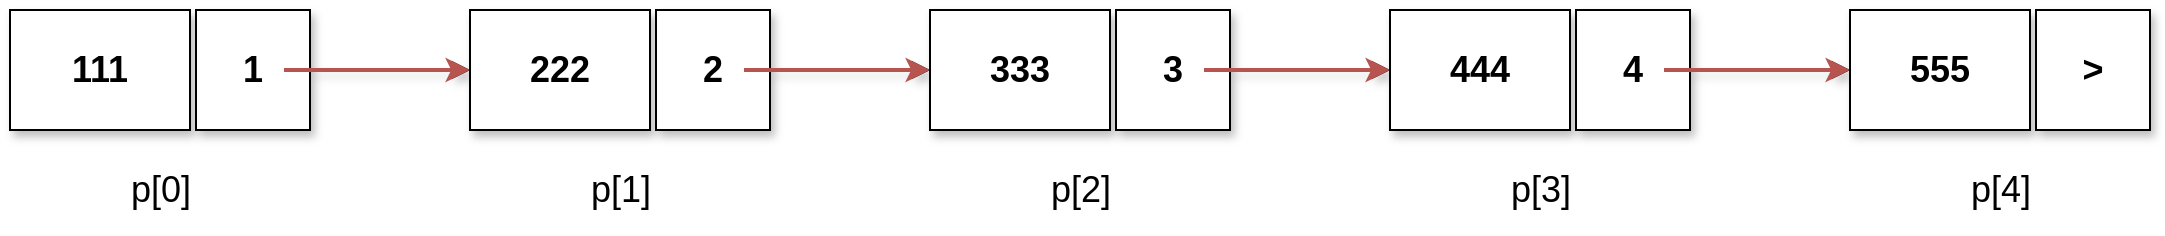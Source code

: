 <mxfile version="14.1.5" type="device"><diagram id="q3eJ2jmK1gxnIk0actyJ" name="第 1 页"><mxGraphModel dx="1694" dy="1173" grid="1" gridSize="10" guides="1" tooltips="1" connect="1" arrows="1" fold="1" page="1" pageScale="1" pageWidth="827" pageHeight="1169" math="0" shadow="0"><root><mxCell id="0"/><mxCell id="1" parent="0"/><mxCell id="T37QbzLmSabiiNlaRVuc-1" value="111" style="rounded=0;whiteSpace=wrap;html=1;fontStyle=1;fontSize=18;shadow=1;" vertex="1" parent="1"><mxGeometry x="10" y="340" width="90" height="60" as="geometry"/></mxCell><mxCell id="T37QbzLmSabiiNlaRVuc-2" value="1" style="rounded=0;whiteSpace=wrap;html=1;fontStyle=1;fontSize=18;shadow=1;" vertex="1" parent="1"><mxGeometry x="103" y="340" width="57" height="60" as="geometry"/></mxCell><mxCell id="T37QbzLmSabiiNlaRVuc-3" value="p[0]" style="text;html=1;align=center;verticalAlign=middle;resizable=0;points=[];autosize=1;fontSize=18;shadow=1;" vertex="1" parent="1"><mxGeometry x="60" y="415" width="50" height="30" as="geometry"/></mxCell><mxCell id="T37QbzLmSabiiNlaRVuc-4" value="" style="endArrow=classic;html=1;fontSize=18;shadow=1;" edge="1" parent="1" source="T37QbzLmSabiiNlaRVuc-2"><mxGeometry width="50" height="50" relative="1" as="geometry"><mxPoint x="220" y="520" as="sourcePoint"/><mxPoint x="240" y="370" as="targetPoint"/></mxGeometry></mxCell><mxCell id="T37QbzLmSabiiNlaRVuc-5" value="" style="endArrow=classic;html=1;fontSize=18;exitX=0.772;exitY=0.5;exitDx=0;exitDy=0;exitPerimeter=0;fillColor=#f8cecc;strokeColor=#b85450;strokeWidth=2;shadow=0;" edge="1" parent="1" source="T37QbzLmSabiiNlaRVuc-2"><mxGeometry width="50" height="50" relative="1" as="geometry"><mxPoint x="220" y="520" as="sourcePoint"/><mxPoint x="240" y="370" as="targetPoint"/></mxGeometry></mxCell><mxCell id="T37QbzLmSabiiNlaRVuc-6" value="222" style="rounded=0;whiteSpace=wrap;html=1;fontStyle=1;fontSize=18;shadow=1;" vertex="1" parent="1"><mxGeometry x="240" y="340" width="90" height="60" as="geometry"/></mxCell><mxCell id="T37QbzLmSabiiNlaRVuc-7" value="2" style="rounded=0;whiteSpace=wrap;html=1;fontStyle=1;fontSize=18;shadow=1;" vertex="1" parent="1"><mxGeometry x="333" y="340" width="57" height="60" as="geometry"/></mxCell><mxCell id="T37QbzLmSabiiNlaRVuc-8" value="p[1]" style="text;html=1;align=center;verticalAlign=middle;resizable=0;points=[];autosize=1;fontSize=18;shadow=1;" vertex="1" parent="1"><mxGeometry x="290" y="415" width="50" height="30" as="geometry"/></mxCell><mxCell id="T37QbzLmSabiiNlaRVuc-9" value="" style="endArrow=classic;html=1;fontSize=18;shadow=1;" edge="1" parent="1" source="T37QbzLmSabiiNlaRVuc-7"><mxGeometry width="50" height="50" relative="1" as="geometry"><mxPoint x="450" y="520" as="sourcePoint"/><mxPoint x="470" y="370" as="targetPoint"/></mxGeometry></mxCell><mxCell id="T37QbzLmSabiiNlaRVuc-10" value="" style="endArrow=classic;html=1;fontSize=18;exitX=0.772;exitY=0.5;exitDx=0;exitDy=0;exitPerimeter=0;fillColor=#f8cecc;strokeColor=#b85450;strokeWidth=2;shadow=0;" edge="1" parent="1" source="T37QbzLmSabiiNlaRVuc-7"><mxGeometry width="50" height="50" relative="1" as="geometry"><mxPoint x="450" y="520" as="sourcePoint"/><mxPoint x="470" y="370" as="targetPoint"/></mxGeometry></mxCell><mxCell id="T37QbzLmSabiiNlaRVuc-11" value="333" style="rounded=0;whiteSpace=wrap;html=1;fontStyle=1;fontSize=18;shadow=1;" vertex="1" parent="1"><mxGeometry x="470" y="340" width="90" height="60" as="geometry"/></mxCell><mxCell id="T37QbzLmSabiiNlaRVuc-12" value="3" style="rounded=0;whiteSpace=wrap;html=1;fontStyle=1;fontSize=18;shadow=1;" vertex="1" parent="1"><mxGeometry x="563" y="340" width="57" height="60" as="geometry"/></mxCell><mxCell id="T37QbzLmSabiiNlaRVuc-13" value="p[2]" style="text;html=1;align=center;verticalAlign=middle;resizable=0;points=[];autosize=1;fontSize=18;shadow=1;" vertex="1" parent="1"><mxGeometry x="520" y="415" width="50" height="30" as="geometry"/></mxCell><mxCell id="T37QbzLmSabiiNlaRVuc-14" value="" style="endArrow=classic;html=1;fontSize=18;shadow=1;" edge="1" parent="1" source="T37QbzLmSabiiNlaRVuc-12"><mxGeometry width="50" height="50" relative="1" as="geometry"><mxPoint x="680" y="520" as="sourcePoint"/><mxPoint x="700" y="370" as="targetPoint"/></mxGeometry></mxCell><mxCell id="T37QbzLmSabiiNlaRVuc-15" value="" style="endArrow=classic;html=1;fontSize=18;exitX=0.772;exitY=0.5;exitDx=0;exitDy=0;exitPerimeter=0;fillColor=#f8cecc;strokeColor=#b85450;strokeWidth=2;shadow=0;" edge="1" parent="1" source="T37QbzLmSabiiNlaRVuc-12"><mxGeometry width="50" height="50" relative="1" as="geometry"><mxPoint x="680" y="520" as="sourcePoint"/><mxPoint x="700" y="370" as="targetPoint"/></mxGeometry></mxCell><mxCell id="T37QbzLmSabiiNlaRVuc-16" value="444" style="rounded=0;whiteSpace=wrap;html=1;fontStyle=1;fontSize=18;shadow=1;" vertex="1" parent="1"><mxGeometry x="700" y="340" width="90" height="60" as="geometry"/></mxCell><mxCell id="T37QbzLmSabiiNlaRVuc-17" value="4" style="rounded=0;whiteSpace=wrap;html=1;fontStyle=1;fontSize=18;shadow=1;" vertex="1" parent="1"><mxGeometry x="793" y="340" width="57" height="60" as="geometry"/></mxCell><mxCell id="T37QbzLmSabiiNlaRVuc-18" value="p[3]" style="text;html=1;align=center;verticalAlign=middle;resizable=0;points=[];autosize=1;fontSize=18;shadow=1;" vertex="1" parent="1"><mxGeometry x="750" y="415" width="50" height="30" as="geometry"/></mxCell><mxCell id="T37QbzLmSabiiNlaRVuc-19" value="" style="endArrow=classic;html=1;fontSize=18;shadow=1;" edge="1" parent="1" source="T37QbzLmSabiiNlaRVuc-17"><mxGeometry width="50" height="50" relative="1" as="geometry"><mxPoint x="910" y="520" as="sourcePoint"/><mxPoint x="930" y="370" as="targetPoint"/></mxGeometry></mxCell><mxCell id="T37QbzLmSabiiNlaRVuc-20" value="" style="endArrow=classic;html=1;fontSize=18;exitX=0.772;exitY=0.5;exitDx=0;exitDy=0;exitPerimeter=0;fillColor=#f8cecc;strokeColor=#b85450;strokeWidth=2;shadow=0;" edge="1" parent="1" source="T37QbzLmSabiiNlaRVuc-17"><mxGeometry width="50" height="50" relative="1" as="geometry"><mxPoint x="910" y="520" as="sourcePoint"/><mxPoint x="930" y="370" as="targetPoint"/></mxGeometry></mxCell><mxCell id="T37QbzLmSabiiNlaRVuc-21" value="555" style="rounded=0;whiteSpace=wrap;html=1;fontStyle=1;fontSize=18;shadow=1;" vertex="1" parent="1"><mxGeometry x="930" y="340" width="90" height="60" as="geometry"/></mxCell><mxCell id="T37QbzLmSabiiNlaRVuc-22" value="&amp;gt;" style="rounded=0;whiteSpace=wrap;html=1;fontStyle=1;fontSize=18;shadow=1;" vertex="1" parent="1"><mxGeometry x="1023" y="340" width="57" height="60" as="geometry"/></mxCell><mxCell id="T37QbzLmSabiiNlaRVuc-23" value="p[4]" style="text;html=1;align=center;verticalAlign=middle;resizable=0;points=[];autosize=1;fontSize=18;shadow=1;" vertex="1" parent="1"><mxGeometry x="980" y="415" width="50" height="30" as="geometry"/></mxCell></root></mxGraphModel></diagram></mxfile>